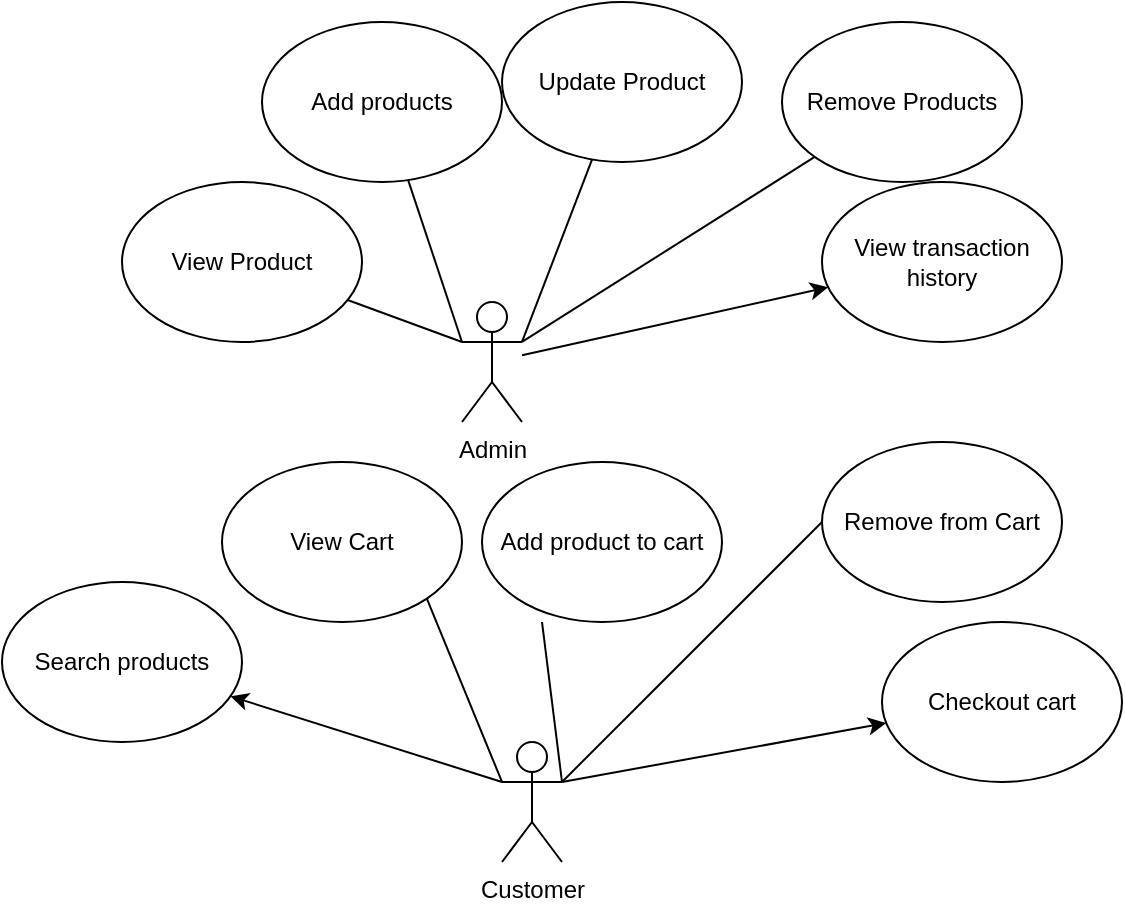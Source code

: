 <mxfile version="16.5.3" type="device" pages="2"><diagram id="PrRaS8Aolkz2Y4Op9WlZ" name="Use Case Diagram"><mxGraphModel dx="868" dy="520" grid="1" gridSize="10" guides="1" tooltips="1" connect="1" arrows="1" fold="1" page="1" pageScale="1" pageWidth="850" pageHeight="1100" math="0" shadow="0"><root><mxCell id="0"/><mxCell id="1" parent="0"/><mxCell id="6ajh6Lznl_H47NSacTXv-1" value="Admin&lt;br&gt;" style="shape=umlActor;verticalLabelPosition=bottom;verticalAlign=top;html=1;outlineConnect=0;" parent="1" vertex="1"><mxGeometry x="340" y="370" width="30" height="60" as="geometry"/></mxCell><mxCell id="6ajh6Lznl_H47NSacTXv-2" value="Add products" style="ellipse;whiteSpace=wrap;html=1;" parent="1" vertex="1"><mxGeometry x="240" y="230" width="120" height="80" as="geometry"/></mxCell><mxCell id="6ajh6Lznl_H47NSacTXv-3" value="" style="endArrow=none;html=1;rounded=0;exitX=0;exitY=0.333;exitDx=0;exitDy=0;exitPerimeter=0;" parent="1" source="6ajh6Lznl_H47NSacTXv-1" target="6ajh6Lznl_H47NSacTXv-2" edge="1"><mxGeometry width="50" height="50" relative="1" as="geometry"><mxPoint x="400" y="440" as="sourcePoint"/><mxPoint x="450" y="390" as="targetPoint"/></mxGeometry></mxCell><mxCell id="6ajh6Lznl_H47NSacTXv-4" value="Update Product" style="ellipse;whiteSpace=wrap;html=1;" parent="1" vertex="1"><mxGeometry x="360" y="220" width="120" height="80" as="geometry"/></mxCell><mxCell id="6ajh6Lznl_H47NSacTXv-5" value="" style="endArrow=none;html=1;rounded=0;exitX=1;exitY=0.333;exitDx=0;exitDy=0;exitPerimeter=0;" parent="1" source="6ajh6Lznl_H47NSacTXv-1" target="6ajh6Lznl_H47NSacTXv-4" edge="1"><mxGeometry width="50" height="50" relative="1" as="geometry"><mxPoint x="580" y="360" as="sourcePoint"/><mxPoint x="690" y="360" as="targetPoint"/></mxGeometry></mxCell><mxCell id="6ajh6Lznl_H47NSacTXv-6" value="Remove Products" style="ellipse;whiteSpace=wrap;html=1;" parent="1" vertex="1"><mxGeometry x="500" y="230" width="120" height="80" as="geometry"/></mxCell><mxCell id="6ajh6Lznl_H47NSacTXv-7" value="" style="endArrow=none;html=1;rounded=0;exitX=1;exitY=0.333;exitDx=0;exitDy=0;exitPerimeter=0;" parent="1" source="6ajh6Lznl_H47NSacTXv-1" target="6ajh6Lznl_H47NSacTXv-6" edge="1"><mxGeometry width="50" height="50" relative="1" as="geometry"><mxPoint x="400" y="440" as="sourcePoint"/><mxPoint x="450" y="390" as="targetPoint"/></mxGeometry></mxCell><mxCell id="6ajh6Lznl_H47NSacTXv-8" value="View Product" style="ellipse;whiteSpace=wrap;html=1;" parent="1" vertex="1"><mxGeometry x="170" y="310" width="120" height="80" as="geometry"/></mxCell><mxCell id="6ajh6Lznl_H47NSacTXv-9" value="Customer" style="shape=umlActor;verticalLabelPosition=bottom;verticalAlign=top;html=1;outlineConnect=0;" parent="1" vertex="1"><mxGeometry x="360" y="590" width="30" height="60" as="geometry"/></mxCell><mxCell id="6ajh6Lznl_H47NSacTXv-10" value="" style="endArrow=none;html=1;rounded=0;entryX=0;entryY=0.333;entryDx=0;entryDy=0;entryPerimeter=0;" parent="1" source="6ajh6Lznl_H47NSacTXv-8" target="6ajh6Lznl_H47NSacTXv-1" edge="1"><mxGeometry width="50" height="50" relative="1" as="geometry"><mxPoint x="400" y="500" as="sourcePoint"/><mxPoint x="450" y="450" as="targetPoint"/></mxGeometry></mxCell><mxCell id="6ajh6Lznl_H47NSacTXv-11" value="View Cart" style="ellipse;whiteSpace=wrap;html=1;" parent="1" vertex="1"><mxGeometry x="220" y="450" width="120" height="80" as="geometry"/></mxCell><mxCell id="6ajh6Lznl_H47NSacTXv-12" value="" style="endArrow=none;html=1;rounded=0;exitX=1;exitY=1;exitDx=0;exitDy=0;entryX=0;entryY=0.333;entryDx=0;entryDy=0;entryPerimeter=0;" parent="1" source="6ajh6Lznl_H47NSacTXv-11" target="6ajh6Lznl_H47NSacTXv-9" edge="1"><mxGeometry width="50" height="50" relative="1" as="geometry"><mxPoint x="400" y="500" as="sourcePoint"/><mxPoint x="450" y="450" as="targetPoint"/></mxGeometry></mxCell><mxCell id="6ajh6Lznl_H47NSacTXv-13" value="Add product to cart" style="ellipse;whiteSpace=wrap;html=1;" parent="1" vertex="1"><mxGeometry x="350" y="450" width="120" height="80" as="geometry"/></mxCell><mxCell id="6ajh6Lznl_H47NSacTXv-14" value="" style="endArrow=none;html=1;rounded=0;exitX=1;exitY=0.333;exitDx=0;exitDy=0;exitPerimeter=0;entryX=0.25;entryY=1;entryDx=0;entryDy=0;entryPerimeter=0;" parent="1" source="6ajh6Lznl_H47NSacTXv-9" target="6ajh6Lznl_H47NSacTXv-13" edge="1"><mxGeometry width="50" height="50" relative="1" as="geometry"><mxPoint x="400" y="500" as="sourcePoint"/><mxPoint x="450" y="450" as="targetPoint"/><Array as="points"/></mxGeometry></mxCell><mxCell id="6ajh6Lznl_H47NSacTXv-16" value="Remove from Cart" style="ellipse;whiteSpace=wrap;html=1;" parent="1" vertex="1"><mxGeometry x="520" y="440" width="120" height="80" as="geometry"/></mxCell><mxCell id="6ajh6Lznl_H47NSacTXv-18" value="" style="endArrow=none;html=1;rounded=0;entryX=0;entryY=0.5;entryDx=0;entryDy=0;exitX=1;exitY=0.333;exitDx=0;exitDy=0;exitPerimeter=0;" parent="1" source="6ajh6Lznl_H47NSacTXv-9" target="6ajh6Lznl_H47NSacTXv-16" edge="1"><mxGeometry width="50" height="50" relative="1" as="geometry"><mxPoint x="400" y="500" as="sourcePoint"/><mxPoint x="450" y="450" as="targetPoint"/></mxGeometry></mxCell><mxCell id="6ajh6Lznl_H47NSacTXv-19" value="Search products" style="ellipse;whiteSpace=wrap;html=1;" parent="1" vertex="1"><mxGeometry x="110" y="510" width="120" height="80" as="geometry"/></mxCell><mxCell id="6ajh6Lznl_H47NSacTXv-20" value="" style="endArrow=classic;html=1;rounded=0;" parent="1" target="6ajh6Lznl_H47NSacTXv-19" edge="1"><mxGeometry width="50" height="50" relative="1" as="geometry"><mxPoint x="360" y="610" as="sourcePoint"/><mxPoint x="450" y="450" as="targetPoint"/></mxGeometry></mxCell><mxCell id="6ajh6Lznl_H47NSacTXv-21" value="Checkout cart" style="ellipse;whiteSpace=wrap;html=1;" parent="1" vertex="1"><mxGeometry x="550" y="530" width="120" height="80" as="geometry"/></mxCell><mxCell id="6ajh6Lznl_H47NSacTXv-23" value="" style="endArrow=classic;html=1;rounded=0;" parent="1" target="6ajh6Lznl_H47NSacTXv-21" edge="1"><mxGeometry width="50" height="50" relative="1" as="geometry"><mxPoint x="390" y="610" as="sourcePoint"/><mxPoint x="450" y="450" as="targetPoint"/></mxGeometry></mxCell><mxCell id="6ajh6Lznl_H47NSacTXv-24" value="View transaction history" style="ellipse;whiteSpace=wrap;html=1;" parent="1" vertex="1"><mxGeometry x="520" y="310" width="120" height="80" as="geometry"/></mxCell><mxCell id="6ajh6Lznl_H47NSacTXv-25" value="" style="endArrow=classic;html=1;rounded=0;" parent="1" source="6ajh6Lznl_H47NSacTXv-1" target="6ajh6Lznl_H47NSacTXv-24" edge="1"><mxGeometry width="50" height="50" relative="1" as="geometry"><mxPoint x="400" y="490" as="sourcePoint"/><mxPoint x="450" y="440" as="targetPoint"/></mxGeometry></mxCell></root></mxGraphModel></diagram><diagram id="f-b_H7ucs-vQiHyXBhFd" name="ERD"><mxGraphModel dx="852" dy="418" grid="1" gridSize="10" guides="1" tooltips="1" connect="1" arrows="1" fold="1" page="1" pageScale="1" pageWidth="850" pageHeight="1100" math="0" shadow="0"><root><mxCell id="M_QroxJJ5tq0MfS2wHzm-0"/><mxCell id="M_QroxJJ5tq0MfS2wHzm-1" parent="M_QroxJJ5tq0MfS2wHzm-0"/><mxCell id="VSPjnARM_Cl8F4T9jDtT-0" value="Product " style="shape=table;startSize=30;container=1;collapsible=1;childLayout=tableLayout;fixedRows=1;rowLines=0;fontStyle=1;align=center;resizeLast=1;" parent="M_QroxJJ5tq0MfS2wHzm-1" vertex="1"><mxGeometry x="190" y="90" width="180" height="250" as="geometry"/></mxCell><mxCell id="VSPjnARM_Cl8F4T9jDtT-1" value="" style="shape=tableRow;horizontal=0;startSize=0;swimlaneHead=0;swimlaneBody=0;fillColor=none;collapsible=0;dropTarget=0;points=[[0,0.5],[1,0.5]];portConstraint=eastwest;top=0;left=0;right=0;bottom=1;" parent="VSPjnARM_Cl8F4T9jDtT-0" vertex="1"><mxGeometry y="30" width="180" height="30" as="geometry"/></mxCell><mxCell id="VSPjnARM_Cl8F4T9jDtT-2" value="PK" style="shape=partialRectangle;connectable=0;fillColor=none;top=0;left=0;bottom=0;right=0;fontStyle=1;overflow=hidden;" parent="VSPjnARM_Cl8F4T9jDtT-1" vertex="1"><mxGeometry width="30" height="30" as="geometry"><mxRectangle width="30" height="30" as="alternateBounds"/></mxGeometry></mxCell><mxCell id="VSPjnARM_Cl8F4T9jDtT-3" value="UniqueID" style="shape=partialRectangle;connectable=0;fillColor=none;top=0;left=0;bottom=0;right=0;align=left;spacingLeft=6;fontStyle=5;overflow=hidden;" parent="VSPjnARM_Cl8F4T9jDtT-1" vertex="1"><mxGeometry x="30" width="150" height="30" as="geometry"><mxRectangle width="150" height="30" as="alternateBounds"/></mxGeometry></mxCell><mxCell id="VSPjnARM_Cl8F4T9jDtT-4" value="" style="shape=tableRow;horizontal=0;startSize=0;swimlaneHead=0;swimlaneBody=0;fillColor=none;collapsible=0;dropTarget=0;points=[[0,0.5],[1,0.5]];portConstraint=eastwest;top=0;left=0;right=0;bottom=0;" parent="VSPjnARM_Cl8F4T9jDtT-0" vertex="1"><mxGeometry y="60" width="180" height="30" as="geometry"/></mxCell><mxCell id="VSPjnARM_Cl8F4T9jDtT-5" value="" style="shape=partialRectangle;connectable=0;fillColor=none;top=0;left=0;bottom=0;right=0;editable=1;overflow=hidden;" parent="VSPjnARM_Cl8F4T9jDtT-4" vertex="1"><mxGeometry width="30" height="30" as="geometry"><mxRectangle width="30" height="30" as="alternateBounds"/></mxGeometry></mxCell><mxCell id="VSPjnARM_Cl8F4T9jDtT-6" value="name" style="shape=partialRectangle;connectable=0;fillColor=none;top=0;left=0;bottom=0;right=0;align=left;spacingLeft=6;overflow=hidden;" parent="VSPjnARM_Cl8F4T9jDtT-4" vertex="1"><mxGeometry x="30" width="150" height="30" as="geometry"><mxRectangle width="150" height="30" as="alternateBounds"/></mxGeometry></mxCell><mxCell id="VSPjnARM_Cl8F4T9jDtT-7" value="" style="shape=tableRow;horizontal=0;startSize=0;swimlaneHead=0;swimlaneBody=0;fillColor=none;collapsible=0;dropTarget=0;points=[[0,0.5],[1,0.5]];portConstraint=eastwest;top=0;left=0;right=0;bottom=0;" parent="VSPjnARM_Cl8F4T9jDtT-0" vertex="1"><mxGeometry y="90" width="180" height="30" as="geometry"/></mxCell><mxCell id="VSPjnARM_Cl8F4T9jDtT-8" value="" style="shape=partialRectangle;connectable=0;fillColor=none;top=0;left=0;bottom=0;right=0;editable=1;overflow=hidden;" parent="VSPjnARM_Cl8F4T9jDtT-7" vertex="1"><mxGeometry width="30" height="30" as="geometry"><mxRectangle width="30" height="30" as="alternateBounds"/></mxGeometry></mxCell><mxCell id="VSPjnARM_Cl8F4T9jDtT-9" value="description" style="shape=partialRectangle;connectable=0;fillColor=none;top=0;left=0;bottom=0;right=0;align=left;spacingLeft=6;overflow=hidden;" parent="VSPjnARM_Cl8F4T9jDtT-7" vertex="1"><mxGeometry x="30" width="150" height="30" as="geometry"><mxRectangle width="150" height="30" as="alternateBounds"/></mxGeometry></mxCell><mxCell id="VSPjnARM_Cl8F4T9jDtT-10" value="" style="shape=tableRow;horizontal=0;startSize=0;swimlaneHead=0;swimlaneBody=0;fillColor=none;collapsible=0;dropTarget=0;points=[[0,0.5],[1,0.5]];portConstraint=eastwest;top=0;left=0;right=0;bottom=0;" parent="VSPjnARM_Cl8F4T9jDtT-0" vertex="1"><mxGeometry y="120" width="180" height="30" as="geometry"/></mxCell><mxCell id="VSPjnARM_Cl8F4T9jDtT-11" value="" style="shape=partialRectangle;connectable=0;fillColor=none;top=0;left=0;bottom=0;right=0;editable=1;overflow=hidden;" parent="VSPjnARM_Cl8F4T9jDtT-10" vertex="1"><mxGeometry width="30" height="30" as="geometry"><mxRectangle width="30" height="30" as="alternateBounds"/></mxGeometry></mxCell><mxCell id="VSPjnARM_Cl8F4T9jDtT-12" value="price" style="shape=partialRectangle;connectable=0;fillColor=none;top=0;left=0;bottom=0;right=0;align=left;spacingLeft=6;overflow=hidden;" parent="VSPjnARM_Cl8F4T9jDtT-10" vertex="1"><mxGeometry x="30" width="150" height="30" as="geometry"><mxRectangle width="150" height="30" as="alternateBounds"/></mxGeometry></mxCell><mxCell id="PIXqcJYhz7bJUSNgdT3F-3" value="" style="shape=tableRow;horizontal=0;startSize=0;swimlaneHead=0;swimlaneBody=0;fillColor=none;collapsible=0;dropTarget=0;points=[[0,0.5],[1,0.5]];portConstraint=eastwest;top=0;left=0;right=0;bottom=0;" parent="VSPjnARM_Cl8F4T9jDtT-0" vertex="1"><mxGeometry y="150" width="180" height="30" as="geometry"/></mxCell><mxCell id="PIXqcJYhz7bJUSNgdT3F-4" value="" style="shape=partialRectangle;connectable=0;fillColor=none;top=0;left=0;bottom=0;right=0;editable=1;overflow=hidden;" parent="PIXqcJYhz7bJUSNgdT3F-3" vertex="1"><mxGeometry width="30" height="30" as="geometry"><mxRectangle width="30" height="30" as="alternateBounds"/></mxGeometry></mxCell><mxCell id="PIXqcJYhz7bJUSNgdT3F-5" value="date_created" style="shape=partialRectangle;connectable=0;fillColor=none;top=0;left=0;bottom=0;right=0;align=left;spacingLeft=6;overflow=hidden;" parent="PIXqcJYhz7bJUSNgdT3F-3" vertex="1"><mxGeometry x="30" width="150" height="30" as="geometry"><mxRectangle width="150" height="30" as="alternateBounds"/></mxGeometry></mxCell><mxCell id="PIXqcJYhz7bJUSNgdT3F-0" value="" style="shape=tableRow;horizontal=0;startSize=0;swimlaneHead=0;swimlaneBody=0;fillColor=none;collapsible=0;dropTarget=0;points=[[0,0.5],[1,0.5]];portConstraint=eastwest;top=0;left=0;right=0;bottom=0;" parent="VSPjnARM_Cl8F4T9jDtT-0" vertex="1"><mxGeometry y="180" width="180" height="30" as="geometry"/></mxCell><mxCell id="PIXqcJYhz7bJUSNgdT3F-1" value="" style="shape=partialRectangle;connectable=0;fillColor=none;top=0;left=0;bottom=0;right=0;editable=1;overflow=hidden;" parent="PIXqcJYhz7bJUSNgdT3F-0" vertex="1"><mxGeometry width="30" height="30" as="geometry"><mxRectangle width="30" height="30" as="alternateBounds"/></mxGeometry></mxCell><mxCell id="PIXqcJYhz7bJUSNgdT3F-2" value="quantity" style="shape=partialRectangle;connectable=0;fillColor=none;top=0;left=0;bottom=0;right=0;align=left;spacingLeft=6;overflow=hidden;" parent="PIXqcJYhz7bJUSNgdT3F-0" vertex="1"><mxGeometry x="30" width="150" height="30" as="geometry"><mxRectangle width="150" height="30" as="alternateBounds"/></mxGeometry></mxCell><mxCell id="PIXqcJYhz7bJUSNgdT3F-6" value="" style="shape=tableRow;horizontal=0;startSize=0;swimlaneHead=0;swimlaneBody=0;fillColor=none;collapsible=0;dropTarget=0;points=[[0,0.5],[1,0.5]];portConstraint=eastwest;top=0;left=0;right=0;bottom=0;" parent="VSPjnARM_Cl8F4T9jDtT-0" vertex="1"><mxGeometry y="210" width="180" height="30" as="geometry"/></mxCell><mxCell id="PIXqcJYhz7bJUSNgdT3F-7" value="" style="shape=partialRectangle;connectable=0;fillColor=none;top=0;left=0;bottom=0;right=0;editable=1;overflow=hidden;" parent="PIXqcJYhz7bJUSNgdT3F-6" vertex="1"><mxGeometry width="30" height="30" as="geometry"><mxRectangle width="30" height="30" as="alternateBounds"/></mxGeometry></mxCell><mxCell id="PIXqcJYhz7bJUSNgdT3F-8" value="image_url" style="shape=partialRectangle;connectable=0;fillColor=none;top=0;left=0;bottom=0;right=0;align=left;spacingLeft=6;overflow=hidden;" parent="PIXqcJYhz7bJUSNgdT3F-6" vertex="1"><mxGeometry x="30" width="150" height="30" as="geometry"><mxRectangle width="150" height="30" as="alternateBounds"/></mxGeometry></mxCell><mxCell id="PIXqcJYhz7bJUSNgdT3F-9" value="Cart" style="shape=table;startSize=30;container=1;collapsible=1;childLayout=tableLayout;fixedRows=1;rowLines=0;fontStyle=1;align=center;resizeLast=1;" parent="M_QroxJJ5tq0MfS2wHzm-1" vertex="1"><mxGeometry x="530" y="100" width="180" height="150" as="geometry"/></mxCell><mxCell id="PIXqcJYhz7bJUSNgdT3F-10" value="" style="shape=tableRow;horizontal=0;startSize=0;swimlaneHead=0;swimlaneBody=0;fillColor=none;collapsible=0;dropTarget=0;points=[[0,0.5],[1,0.5]];portConstraint=eastwest;top=0;left=0;right=0;bottom=1;" parent="PIXqcJYhz7bJUSNgdT3F-9" vertex="1"><mxGeometry y="30" width="180" height="30" as="geometry"/></mxCell><mxCell id="PIXqcJYhz7bJUSNgdT3F-11" value="PK" style="shape=partialRectangle;connectable=0;fillColor=none;top=0;left=0;bottom=0;right=0;fontStyle=1;overflow=hidden;" parent="PIXqcJYhz7bJUSNgdT3F-10" vertex="1"><mxGeometry width="30" height="30" as="geometry"><mxRectangle width="30" height="30" as="alternateBounds"/></mxGeometry></mxCell><mxCell id="PIXqcJYhz7bJUSNgdT3F-12" value="UniqueID" style="shape=partialRectangle;connectable=0;fillColor=none;top=0;left=0;bottom=0;right=0;align=left;spacingLeft=6;fontStyle=5;overflow=hidden;" parent="PIXqcJYhz7bJUSNgdT3F-10" vertex="1"><mxGeometry x="30" width="150" height="30" as="geometry"><mxRectangle width="150" height="30" as="alternateBounds"/></mxGeometry></mxCell><mxCell id="PIXqcJYhz7bJUSNgdT3F-13" value="" style="shape=tableRow;horizontal=0;startSize=0;swimlaneHead=0;swimlaneBody=0;fillColor=none;collapsible=0;dropTarget=0;points=[[0,0.5],[1,0.5]];portConstraint=eastwest;top=0;left=0;right=0;bottom=0;" parent="PIXqcJYhz7bJUSNgdT3F-9" vertex="1"><mxGeometry y="60" width="180" height="30" as="geometry"/></mxCell><mxCell id="PIXqcJYhz7bJUSNgdT3F-14" value="" style="shape=partialRectangle;connectable=0;fillColor=none;top=0;left=0;bottom=0;right=0;editable=1;overflow=hidden;" parent="PIXqcJYhz7bJUSNgdT3F-13" vertex="1"><mxGeometry width="30" height="30" as="geometry"><mxRectangle width="30" height="30" as="alternateBounds"/></mxGeometry></mxCell><mxCell id="PIXqcJYhz7bJUSNgdT3F-15" value="date_created" style="shape=partialRectangle;connectable=0;fillColor=none;top=0;left=0;bottom=0;right=0;align=left;spacingLeft=6;overflow=hidden;" parent="PIXqcJYhz7bJUSNgdT3F-13" vertex="1"><mxGeometry x="30" width="150" height="30" as="geometry"><mxRectangle width="150" height="30" as="alternateBounds"/></mxGeometry></mxCell><mxCell id="PIXqcJYhz7bJUSNgdT3F-16" value="" style="shape=tableRow;horizontal=0;startSize=0;swimlaneHead=0;swimlaneBody=0;fillColor=none;collapsible=0;dropTarget=0;points=[[0,0.5],[1,0.5]];portConstraint=eastwest;top=0;left=0;right=0;bottom=0;" parent="PIXqcJYhz7bJUSNgdT3F-9" vertex="1"><mxGeometry y="90" width="180" height="20" as="geometry"/></mxCell><mxCell id="PIXqcJYhz7bJUSNgdT3F-17" value="" style="shape=partialRectangle;connectable=0;fillColor=none;top=0;left=0;bottom=0;right=0;editable=1;overflow=hidden;" parent="PIXqcJYhz7bJUSNgdT3F-16" vertex="1"><mxGeometry width="30" height="20" as="geometry"><mxRectangle width="30" height="20" as="alternateBounds"/></mxGeometry></mxCell><mxCell id="PIXqcJYhz7bJUSNgdT3F-18" value="total_price" style="shape=partialRectangle;connectable=0;fillColor=none;top=0;left=0;bottom=0;right=0;align=left;spacingLeft=6;overflow=hidden;" parent="PIXqcJYhz7bJUSNgdT3F-16" vertex="1"><mxGeometry x="30" width="150" height="20" as="geometry"><mxRectangle width="150" height="20" as="alternateBounds"/></mxGeometry></mxCell><mxCell id="PIXqcJYhz7bJUSNgdT3F-19" value="" style="shape=tableRow;horizontal=0;startSize=0;swimlaneHead=0;swimlaneBody=0;fillColor=none;collapsible=0;dropTarget=0;points=[[0,0.5],[1,0.5]];portConstraint=eastwest;top=0;left=0;right=0;bottom=0;" parent="PIXqcJYhz7bJUSNgdT3F-9" vertex="1"><mxGeometry y="110" width="180" height="30" as="geometry"/></mxCell><mxCell id="PIXqcJYhz7bJUSNgdT3F-20" value="" style="shape=partialRectangle;connectable=0;fillColor=none;top=0;left=0;bottom=0;right=0;editable=1;overflow=hidden;" parent="PIXqcJYhz7bJUSNgdT3F-19" vertex="1"><mxGeometry width="30" height="30" as="geometry"><mxRectangle width="30" height="30" as="alternateBounds"/></mxGeometry></mxCell><mxCell id="PIXqcJYhz7bJUSNgdT3F-21" value="Row 3" style="shape=partialRectangle;connectable=0;fillColor=none;top=0;left=0;bottom=0;right=0;align=left;spacingLeft=6;overflow=hidden;" parent="PIXqcJYhz7bJUSNgdT3F-19" vertex="1"><mxGeometry x="30" width="150" height="30" as="geometry"><mxRectangle width="150" height="30" as="alternateBounds"/></mxGeometry></mxCell><mxCell id="pBYVtXtXz_VwzTs4e7Eh-0" value="" style="fontSize=12;html=1;endArrow=ERoneToMany;rounded=0;entryX=1.017;entryY=0.733;entryDx=0;entryDy=0;entryPerimeter=0;exitX=0;exitY=0.5;exitDx=0;exitDy=0;edgeStyle=orthogonalEdgeStyle;" parent="M_QroxJJ5tq0MfS2wHzm-1" source="PIXqcJYhz7bJUSNgdT3F-16" target="VSPjnARM_Cl8F4T9jDtT-7" edge="1"><mxGeometry width="100" height="100" relative="1" as="geometry"><mxPoint x="400" y="290" as="sourcePoint"/><mxPoint x="420" y="200" as="targetPoint"/></mxGeometry></mxCell><mxCell id="pBYVtXtXz_VwzTs4e7Eh-2" value="User" style="shape=table;startSize=30;container=1;collapsible=1;childLayout=tableLayout;fixedRows=1;rowLines=0;fontStyle=1;align=center;resizeLast=1;" parent="M_QroxJJ5tq0MfS2wHzm-1" vertex="1"><mxGeometry x="50" y="370" width="180" height="190" as="geometry"/></mxCell><mxCell id="pBYVtXtXz_VwzTs4e7Eh-3" value="" style="shape=tableRow;horizontal=0;startSize=0;swimlaneHead=0;swimlaneBody=0;fillColor=none;collapsible=0;dropTarget=0;points=[[0,0.5],[1,0.5]];portConstraint=eastwest;top=0;left=0;right=0;bottom=1;" parent="pBYVtXtXz_VwzTs4e7Eh-2" vertex="1"><mxGeometry y="30" width="180" height="30" as="geometry"/></mxCell><mxCell id="pBYVtXtXz_VwzTs4e7Eh-4" value="PK" style="shape=partialRectangle;connectable=0;fillColor=none;top=0;left=0;bottom=0;right=0;fontStyle=1;overflow=hidden;" parent="pBYVtXtXz_VwzTs4e7Eh-3" vertex="1"><mxGeometry width="30" height="30" as="geometry"><mxRectangle width="30" height="30" as="alternateBounds"/></mxGeometry></mxCell><mxCell id="pBYVtXtXz_VwzTs4e7Eh-5" value="UniqueID" style="shape=partialRectangle;connectable=0;fillColor=none;top=0;left=0;bottom=0;right=0;align=left;spacingLeft=6;fontStyle=5;overflow=hidden;" parent="pBYVtXtXz_VwzTs4e7Eh-3" vertex="1"><mxGeometry x="30" width="150" height="30" as="geometry"><mxRectangle width="150" height="30" as="alternateBounds"/></mxGeometry></mxCell><mxCell id="pBYVtXtXz_VwzTs4e7Eh-6" value="" style="shape=tableRow;horizontal=0;startSize=0;swimlaneHead=0;swimlaneBody=0;fillColor=none;collapsible=0;dropTarget=0;points=[[0,0.5],[1,0.5]];portConstraint=eastwest;top=0;left=0;right=0;bottom=0;" parent="pBYVtXtXz_VwzTs4e7Eh-2" vertex="1"><mxGeometry y="60" width="180" height="30" as="geometry"/></mxCell><mxCell id="pBYVtXtXz_VwzTs4e7Eh-7" value="" style="shape=partialRectangle;connectable=0;fillColor=none;top=0;left=0;bottom=0;right=0;editable=1;overflow=hidden;" parent="pBYVtXtXz_VwzTs4e7Eh-6" vertex="1"><mxGeometry width="30" height="30" as="geometry"><mxRectangle width="30" height="30" as="alternateBounds"/></mxGeometry></mxCell><mxCell id="pBYVtXtXz_VwzTs4e7Eh-8" value="first_name" style="shape=partialRectangle;connectable=0;fillColor=none;top=0;left=0;bottom=0;right=0;align=left;spacingLeft=6;overflow=hidden;" parent="pBYVtXtXz_VwzTs4e7Eh-6" vertex="1"><mxGeometry x="30" width="150" height="30" as="geometry"><mxRectangle width="150" height="30" as="alternateBounds"/></mxGeometry></mxCell><mxCell id="pBYVtXtXz_VwzTs4e7Eh-9" value="" style="shape=tableRow;horizontal=0;startSize=0;swimlaneHead=0;swimlaneBody=0;fillColor=none;collapsible=0;dropTarget=0;points=[[0,0.5],[1,0.5]];portConstraint=eastwest;top=0;left=0;right=0;bottom=0;" parent="pBYVtXtXz_VwzTs4e7Eh-2" vertex="1"><mxGeometry y="90" width="180" height="30" as="geometry"/></mxCell><mxCell id="pBYVtXtXz_VwzTs4e7Eh-10" value="" style="shape=partialRectangle;connectable=0;fillColor=none;top=0;left=0;bottom=0;right=0;editable=1;overflow=hidden;" parent="pBYVtXtXz_VwzTs4e7Eh-9" vertex="1"><mxGeometry width="30" height="30" as="geometry"><mxRectangle width="30" height="30" as="alternateBounds"/></mxGeometry></mxCell><mxCell id="pBYVtXtXz_VwzTs4e7Eh-11" value="last_name" style="shape=partialRectangle;connectable=0;fillColor=none;top=0;left=0;bottom=0;right=0;align=left;spacingLeft=6;overflow=hidden;" parent="pBYVtXtXz_VwzTs4e7Eh-9" vertex="1"><mxGeometry x="30" width="150" height="30" as="geometry"><mxRectangle width="150" height="30" as="alternateBounds"/></mxGeometry></mxCell><mxCell id="pBYVtXtXz_VwzTs4e7Eh-12" value="" style="shape=tableRow;horizontal=0;startSize=0;swimlaneHead=0;swimlaneBody=0;fillColor=none;collapsible=0;dropTarget=0;points=[[0,0.5],[1,0.5]];portConstraint=eastwest;top=0;left=0;right=0;bottom=0;" parent="pBYVtXtXz_VwzTs4e7Eh-2" vertex="1"><mxGeometry y="120" width="180" height="30" as="geometry"/></mxCell><mxCell id="pBYVtXtXz_VwzTs4e7Eh-13" value="" style="shape=partialRectangle;connectable=0;fillColor=none;top=0;left=0;bottom=0;right=0;editable=1;overflow=hidden;" parent="pBYVtXtXz_VwzTs4e7Eh-12" vertex="1"><mxGeometry width="30" height="30" as="geometry"><mxRectangle width="30" height="30" as="alternateBounds"/></mxGeometry></mxCell><mxCell id="pBYVtXtXz_VwzTs4e7Eh-14" value="role" style="shape=partialRectangle;connectable=0;fillColor=none;top=0;left=0;bottom=0;right=0;align=left;spacingLeft=6;overflow=hidden;" parent="pBYVtXtXz_VwzTs4e7Eh-12" vertex="1"><mxGeometry x="30" width="150" height="30" as="geometry"><mxRectangle width="150" height="30" as="alternateBounds"/></mxGeometry></mxCell><mxCell id="pBYVtXtXz_VwzTs4e7Eh-15" value="" style="shape=tableRow;horizontal=0;startSize=0;swimlaneHead=0;swimlaneBody=0;fillColor=none;collapsible=0;dropTarget=0;points=[[0,0.5],[1,0.5]];portConstraint=eastwest;top=0;left=0;right=0;bottom=0;" parent="pBYVtXtXz_VwzTs4e7Eh-2" vertex="1"><mxGeometry y="150" width="180" height="30" as="geometry"/></mxCell><mxCell id="pBYVtXtXz_VwzTs4e7Eh-16" value="" style="shape=partialRectangle;connectable=0;fillColor=none;top=0;left=0;bottom=0;right=0;editable=1;overflow=hidden;" parent="pBYVtXtXz_VwzTs4e7Eh-15" vertex="1"><mxGeometry width="30" height="30" as="geometry"><mxRectangle width="30" height="30" as="alternateBounds"/></mxGeometry></mxCell><mxCell id="pBYVtXtXz_VwzTs4e7Eh-17" value="email_address" style="shape=partialRectangle;connectable=0;fillColor=none;top=0;left=0;bottom=0;right=0;align=left;spacingLeft=6;overflow=hidden;" parent="pBYVtXtXz_VwzTs4e7Eh-15" vertex="1"><mxGeometry x="30" width="150" height="30" as="geometry"><mxRectangle width="150" height="30" as="alternateBounds"/></mxGeometry></mxCell><mxCell id="pBYVtXtXz_VwzTs4e7Eh-18" style="edgeStyle=none;rounded=0;orthogonalLoop=1;jettySize=auto;html=1;exitX=0.5;exitY=0;exitDx=0;exitDy=0;" parent="M_QroxJJ5tq0MfS2wHzm-1" source="pBYVtXtXz_VwzTs4e7Eh-2" target="pBYVtXtXz_VwzTs4e7Eh-2" edge="1"><mxGeometry relative="1" as="geometry"/></mxCell><mxCell id="kVzp3fCjX2PEtSiybqb5-13" value="Histrory" style="shape=table;startSize=30;container=1;collapsible=1;childLayout=tableLayout;fixedRows=1;rowLines=0;fontStyle=1;align=center;resizeLast=1;" parent="M_QroxJJ5tq0MfS2wHzm-1" vertex="1"><mxGeometry x="310" y="380" width="180" height="160" as="geometry"/></mxCell><mxCell id="kVzp3fCjX2PEtSiybqb5-14" value="" style="shape=tableRow;horizontal=0;startSize=0;swimlaneHead=0;swimlaneBody=0;fillColor=none;collapsible=0;dropTarget=0;points=[[0,0.5],[1,0.5]];portConstraint=eastwest;top=0;left=0;right=0;bottom=1;" parent="kVzp3fCjX2PEtSiybqb5-13" vertex="1"><mxGeometry y="30" width="180" height="30" as="geometry"/></mxCell><mxCell id="kVzp3fCjX2PEtSiybqb5-15" value="PK" style="shape=partialRectangle;connectable=0;fillColor=none;top=0;left=0;bottom=0;right=0;fontStyle=1;overflow=hidden;" parent="kVzp3fCjX2PEtSiybqb5-14" vertex="1"><mxGeometry width="30" height="30" as="geometry"><mxRectangle width="30" height="30" as="alternateBounds"/></mxGeometry></mxCell><mxCell id="kVzp3fCjX2PEtSiybqb5-16" value="UniqueID" style="shape=partialRectangle;connectable=0;fillColor=none;top=0;left=0;bottom=0;right=0;align=left;spacingLeft=6;fontStyle=5;overflow=hidden;" parent="kVzp3fCjX2PEtSiybqb5-14" vertex="1"><mxGeometry x="30" width="150" height="30" as="geometry"><mxRectangle width="150" height="30" as="alternateBounds"/></mxGeometry></mxCell><mxCell id="kVzp3fCjX2PEtSiybqb5-17" value="" style="shape=tableRow;horizontal=0;startSize=0;swimlaneHead=0;swimlaneBody=0;fillColor=none;collapsible=0;dropTarget=0;points=[[0,0.5],[1,0.5]];portConstraint=eastwest;top=0;left=0;right=0;bottom=0;" parent="kVzp3fCjX2PEtSiybqb5-13" vertex="1"><mxGeometry y="60" width="180" height="30" as="geometry"/></mxCell><mxCell id="kVzp3fCjX2PEtSiybqb5-18" value="" style="shape=partialRectangle;connectable=0;fillColor=none;top=0;left=0;bottom=0;right=0;editable=1;overflow=hidden;" parent="kVzp3fCjX2PEtSiybqb5-17" vertex="1"><mxGeometry width="30" height="30" as="geometry"><mxRectangle width="30" height="30" as="alternateBounds"/></mxGeometry></mxCell><mxCell id="kVzp3fCjX2PEtSiybqb5-19" value="" style="shape=partialRectangle;connectable=0;fillColor=none;top=0;left=0;bottom=0;right=0;align=left;spacingLeft=6;overflow=hidden;" parent="kVzp3fCjX2PEtSiybqb5-17" vertex="1"><mxGeometry x="30" width="150" height="30" as="geometry"><mxRectangle width="150" height="30" as="alternateBounds"/></mxGeometry></mxCell><mxCell id="kVzp3fCjX2PEtSiybqb5-20" value="" style="shape=tableRow;horizontal=0;startSize=0;swimlaneHead=0;swimlaneBody=0;fillColor=none;collapsible=0;dropTarget=0;points=[[0,0.5],[1,0.5]];portConstraint=eastwest;top=0;left=0;right=0;bottom=0;" parent="kVzp3fCjX2PEtSiybqb5-13" vertex="1"><mxGeometry y="90" width="180" height="30" as="geometry"/></mxCell><mxCell id="kVzp3fCjX2PEtSiybqb5-21" value="" style="shape=partialRectangle;connectable=0;fillColor=none;top=0;left=0;bottom=0;right=0;editable=1;overflow=hidden;" parent="kVzp3fCjX2PEtSiybqb5-20" vertex="1"><mxGeometry width="30" height="30" as="geometry"><mxRectangle width="30" height="30" as="alternateBounds"/></mxGeometry></mxCell><mxCell id="kVzp3fCjX2PEtSiybqb5-22" value="" style="shape=partialRectangle;connectable=0;fillColor=none;top=0;left=0;bottom=0;right=0;align=left;spacingLeft=6;overflow=hidden;" parent="kVzp3fCjX2PEtSiybqb5-20" vertex="1"><mxGeometry x="30" width="150" height="30" as="geometry"><mxRectangle width="150" height="30" as="alternateBounds"/></mxGeometry></mxCell><mxCell id="kVzp3fCjX2PEtSiybqb5-23" value="" style="shape=tableRow;horizontal=0;startSize=0;swimlaneHead=0;swimlaneBody=0;fillColor=none;collapsible=0;dropTarget=0;points=[[0,0.5],[1,0.5]];portConstraint=eastwest;top=0;left=0;right=0;bottom=0;" parent="kVzp3fCjX2PEtSiybqb5-13" vertex="1"><mxGeometry y="120" width="180" height="30" as="geometry"/></mxCell><mxCell id="kVzp3fCjX2PEtSiybqb5-24" value="" style="shape=partialRectangle;connectable=0;fillColor=none;top=0;left=0;bottom=0;right=0;editable=1;overflow=hidden;" parent="kVzp3fCjX2PEtSiybqb5-23" vertex="1"><mxGeometry width="30" height="30" as="geometry"><mxRectangle width="30" height="30" as="alternateBounds"/></mxGeometry></mxCell><mxCell id="kVzp3fCjX2PEtSiybqb5-25" value="" style="shape=partialRectangle;connectable=0;fillColor=none;top=0;left=0;bottom=0;right=0;align=left;spacingLeft=6;overflow=hidden;" parent="kVzp3fCjX2PEtSiybqb5-23" vertex="1"><mxGeometry x="30" width="150" height="30" as="geometry"><mxRectangle width="150" height="30" as="alternateBounds"/></mxGeometry></mxCell><mxCell id="kVzp3fCjX2PEtSiybqb5-30" value="" style="edgeStyle=entityRelationEdgeStyle;fontSize=12;html=1;endArrow=ERmandOne;rounded=0;exitX=1;exitY=0.5;exitDx=0;exitDy=0;entryX=-0.022;entryY=0.033;entryDx=0;entryDy=0;entryPerimeter=0;" parent="M_QroxJJ5tq0MfS2wHzm-1" source="pBYVtXtXz_VwzTs4e7Eh-6" target="kVzp3fCjX2PEtSiybqb5-17" edge="1"><mxGeometry width="100" height="100" relative="1" as="geometry"><mxPoint x="370" y="380" as="sourcePoint"/><mxPoint x="470" y="280" as="targetPoint"/></mxGeometry></mxCell><mxCell id="kVzp3fCjX2PEtSiybqb5-31" value="Transaction" style="shape=table;startSize=30;container=1;collapsible=1;childLayout=tableLayout;fixedRows=1;rowLines=0;fontStyle=1;align=center;resizeLast=1;" parent="M_QroxJJ5tq0MfS2wHzm-1" vertex="1"><mxGeometry x="570" y="350" width="180" height="160" as="geometry"/></mxCell><mxCell id="kVzp3fCjX2PEtSiybqb5-32" value="" style="shape=tableRow;horizontal=0;startSize=0;swimlaneHead=0;swimlaneBody=0;fillColor=none;collapsible=0;dropTarget=0;points=[[0,0.5],[1,0.5]];portConstraint=eastwest;top=0;left=0;right=0;bottom=1;" parent="kVzp3fCjX2PEtSiybqb5-31" vertex="1"><mxGeometry y="30" width="180" height="30" as="geometry"/></mxCell><mxCell id="kVzp3fCjX2PEtSiybqb5-33" value="PK" style="shape=partialRectangle;connectable=0;fillColor=none;top=0;left=0;bottom=0;right=0;fontStyle=1;overflow=hidden;" parent="kVzp3fCjX2PEtSiybqb5-32" vertex="1"><mxGeometry width="30" height="30" as="geometry"><mxRectangle width="30" height="30" as="alternateBounds"/></mxGeometry></mxCell><mxCell id="kVzp3fCjX2PEtSiybqb5-34" value="UniqueID" style="shape=partialRectangle;connectable=0;fillColor=none;top=0;left=0;bottom=0;right=0;align=left;spacingLeft=6;fontStyle=5;overflow=hidden;" parent="kVzp3fCjX2PEtSiybqb5-32" vertex="1"><mxGeometry x="30" width="150" height="30" as="geometry"><mxRectangle width="150" height="30" as="alternateBounds"/></mxGeometry></mxCell><mxCell id="kVzp3fCjX2PEtSiybqb5-35" value="" style="shape=tableRow;horizontal=0;startSize=0;swimlaneHead=0;swimlaneBody=0;fillColor=none;collapsible=0;dropTarget=0;points=[[0,0.5],[1,0.5]];portConstraint=eastwest;top=0;left=0;right=0;bottom=0;" parent="kVzp3fCjX2PEtSiybqb5-31" vertex="1"><mxGeometry y="60" width="180" height="30" as="geometry"/></mxCell><mxCell id="kVzp3fCjX2PEtSiybqb5-36" value="" style="shape=partialRectangle;connectable=0;fillColor=none;top=0;left=0;bottom=0;right=0;editable=1;overflow=hidden;" parent="kVzp3fCjX2PEtSiybqb5-35" vertex="1"><mxGeometry width="30" height="30" as="geometry"><mxRectangle width="30" height="30" as="alternateBounds"/></mxGeometry></mxCell><mxCell id="kVzp3fCjX2PEtSiybqb5-37" value="date_created" style="shape=partialRectangle;connectable=0;fillColor=none;top=0;left=0;bottom=0;right=0;align=left;spacingLeft=6;overflow=hidden;" parent="kVzp3fCjX2PEtSiybqb5-35" vertex="1"><mxGeometry x="30" width="150" height="30" as="geometry"><mxRectangle width="150" height="30" as="alternateBounds"/></mxGeometry></mxCell><mxCell id="kVzp3fCjX2PEtSiybqb5-38" value="" style="shape=tableRow;horizontal=0;startSize=0;swimlaneHead=0;swimlaneBody=0;fillColor=none;collapsible=0;dropTarget=0;points=[[0,0.5],[1,0.5]];portConstraint=eastwest;top=0;left=0;right=0;bottom=0;" parent="kVzp3fCjX2PEtSiybqb5-31" vertex="1"><mxGeometry y="90" width="180" height="30" as="geometry"/></mxCell><mxCell id="kVzp3fCjX2PEtSiybqb5-39" value="" style="shape=partialRectangle;connectable=0;fillColor=none;top=0;left=0;bottom=0;right=0;editable=1;overflow=hidden;" parent="kVzp3fCjX2PEtSiybqb5-38" vertex="1"><mxGeometry width="30" height="30" as="geometry"><mxRectangle width="30" height="30" as="alternateBounds"/></mxGeometry></mxCell><mxCell id="kVzp3fCjX2PEtSiybqb5-40" value="date_completed" style="shape=partialRectangle;connectable=0;fillColor=none;top=0;left=0;bottom=0;right=0;align=left;spacingLeft=6;overflow=hidden;" parent="kVzp3fCjX2PEtSiybqb5-38" vertex="1"><mxGeometry x="30" width="150" height="30" as="geometry"><mxRectangle width="150" height="30" as="alternateBounds"/></mxGeometry></mxCell><mxCell id="kVzp3fCjX2PEtSiybqb5-41" value="" style="shape=tableRow;horizontal=0;startSize=0;swimlaneHead=0;swimlaneBody=0;fillColor=none;collapsible=0;dropTarget=0;points=[[0,0.5],[1,0.5]];portConstraint=eastwest;top=0;left=0;right=0;bottom=0;" parent="kVzp3fCjX2PEtSiybqb5-31" vertex="1"><mxGeometry y="120" width="180" height="30" as="geometry"/></mxCell><mxCell id="kVzp3fCjX2PEtSiybqb5-42" value="" style="shape=partialRectangle;connectable=0;fillColor=none;top=0;left=0;bottom=0;right=0;editable=1;overflow=hidden;" parent="kVzp3fCjX2PEtSiybqb5-41" vertex="1"><mxGeometry width="30" height="30" as="geometry"><mxRectangle width="30" height="30" as="alternateBounds"/></mxGeometry></mxCell><mxCell id="kVzp3fCjX2PEtSiybqb5-43" value="Row 3" style="shape=partialRectangle;connectable=0;fillColor=none;top=0;left=0;bottom=0;right=0;align=left;spacingLeft=6;overflow=hidden;" parent="kVzp3fCjX2PEtSiybqb5-41" vertex="1"><mxGeometry x="30" width="150" height="30" as="geometry"><mxRectangle width="150" height="30" as="alternateBounds"/></mxGeometry></mxCell><mxCell id="kVzp3fCjX2PEtSiybqb5-44" value="" style="edgeStyle=entityRelationEdgeStyle;fontSize=12;html=1;endArrow=ERoneToMany;rounded=0;entryX=-0.022;entryY=0.933;entryDx=0;entryDy=0;entryPerimeter=0;exitX=1;exitY=0.5;exitDx=0;exitDy=0;" parent="M_QroxJJ5tq0MfS2wHzm-1" source="kVzp3fCjX2PEtSiybqb5-14" target="kVzp3fCjX2PEtSiybqb5-32" edge="1"><mxGeometry width="100" height="100" relative="1" as="geometry"><mxPoint x="370" y="380" as="sourcePoint"/><mxPoint x="470" y="280" as="targetPoint"/></mxGeometry></mxCell><mxCell id="kVzp3fCjX2PEtSiybqb5-45" value="" style="fontSize=12;html=1;endArrow=ERmandOne;rounded=0;entryX=0.733;entryY=1.133;entryDx=0;entryDy=0;entryPerimeter=0;" parent="M_QroxJJ5tq0MfS2wHzm-1" source="kVzp3fCjX2PEtSiybqb5-31" target="PIXqcJYhz7bJUSNgdT3F-19" edge="1"><mxGeometry width="100" height="100" relative="1" as="geometry"><mxPoint x="370" y="380" as="sourcePoint"/><mxPoint x="660" y="260" as="targetPoint"/></mxGeometry></mxCell></root></mxGraphModel></diagram></mxfile>